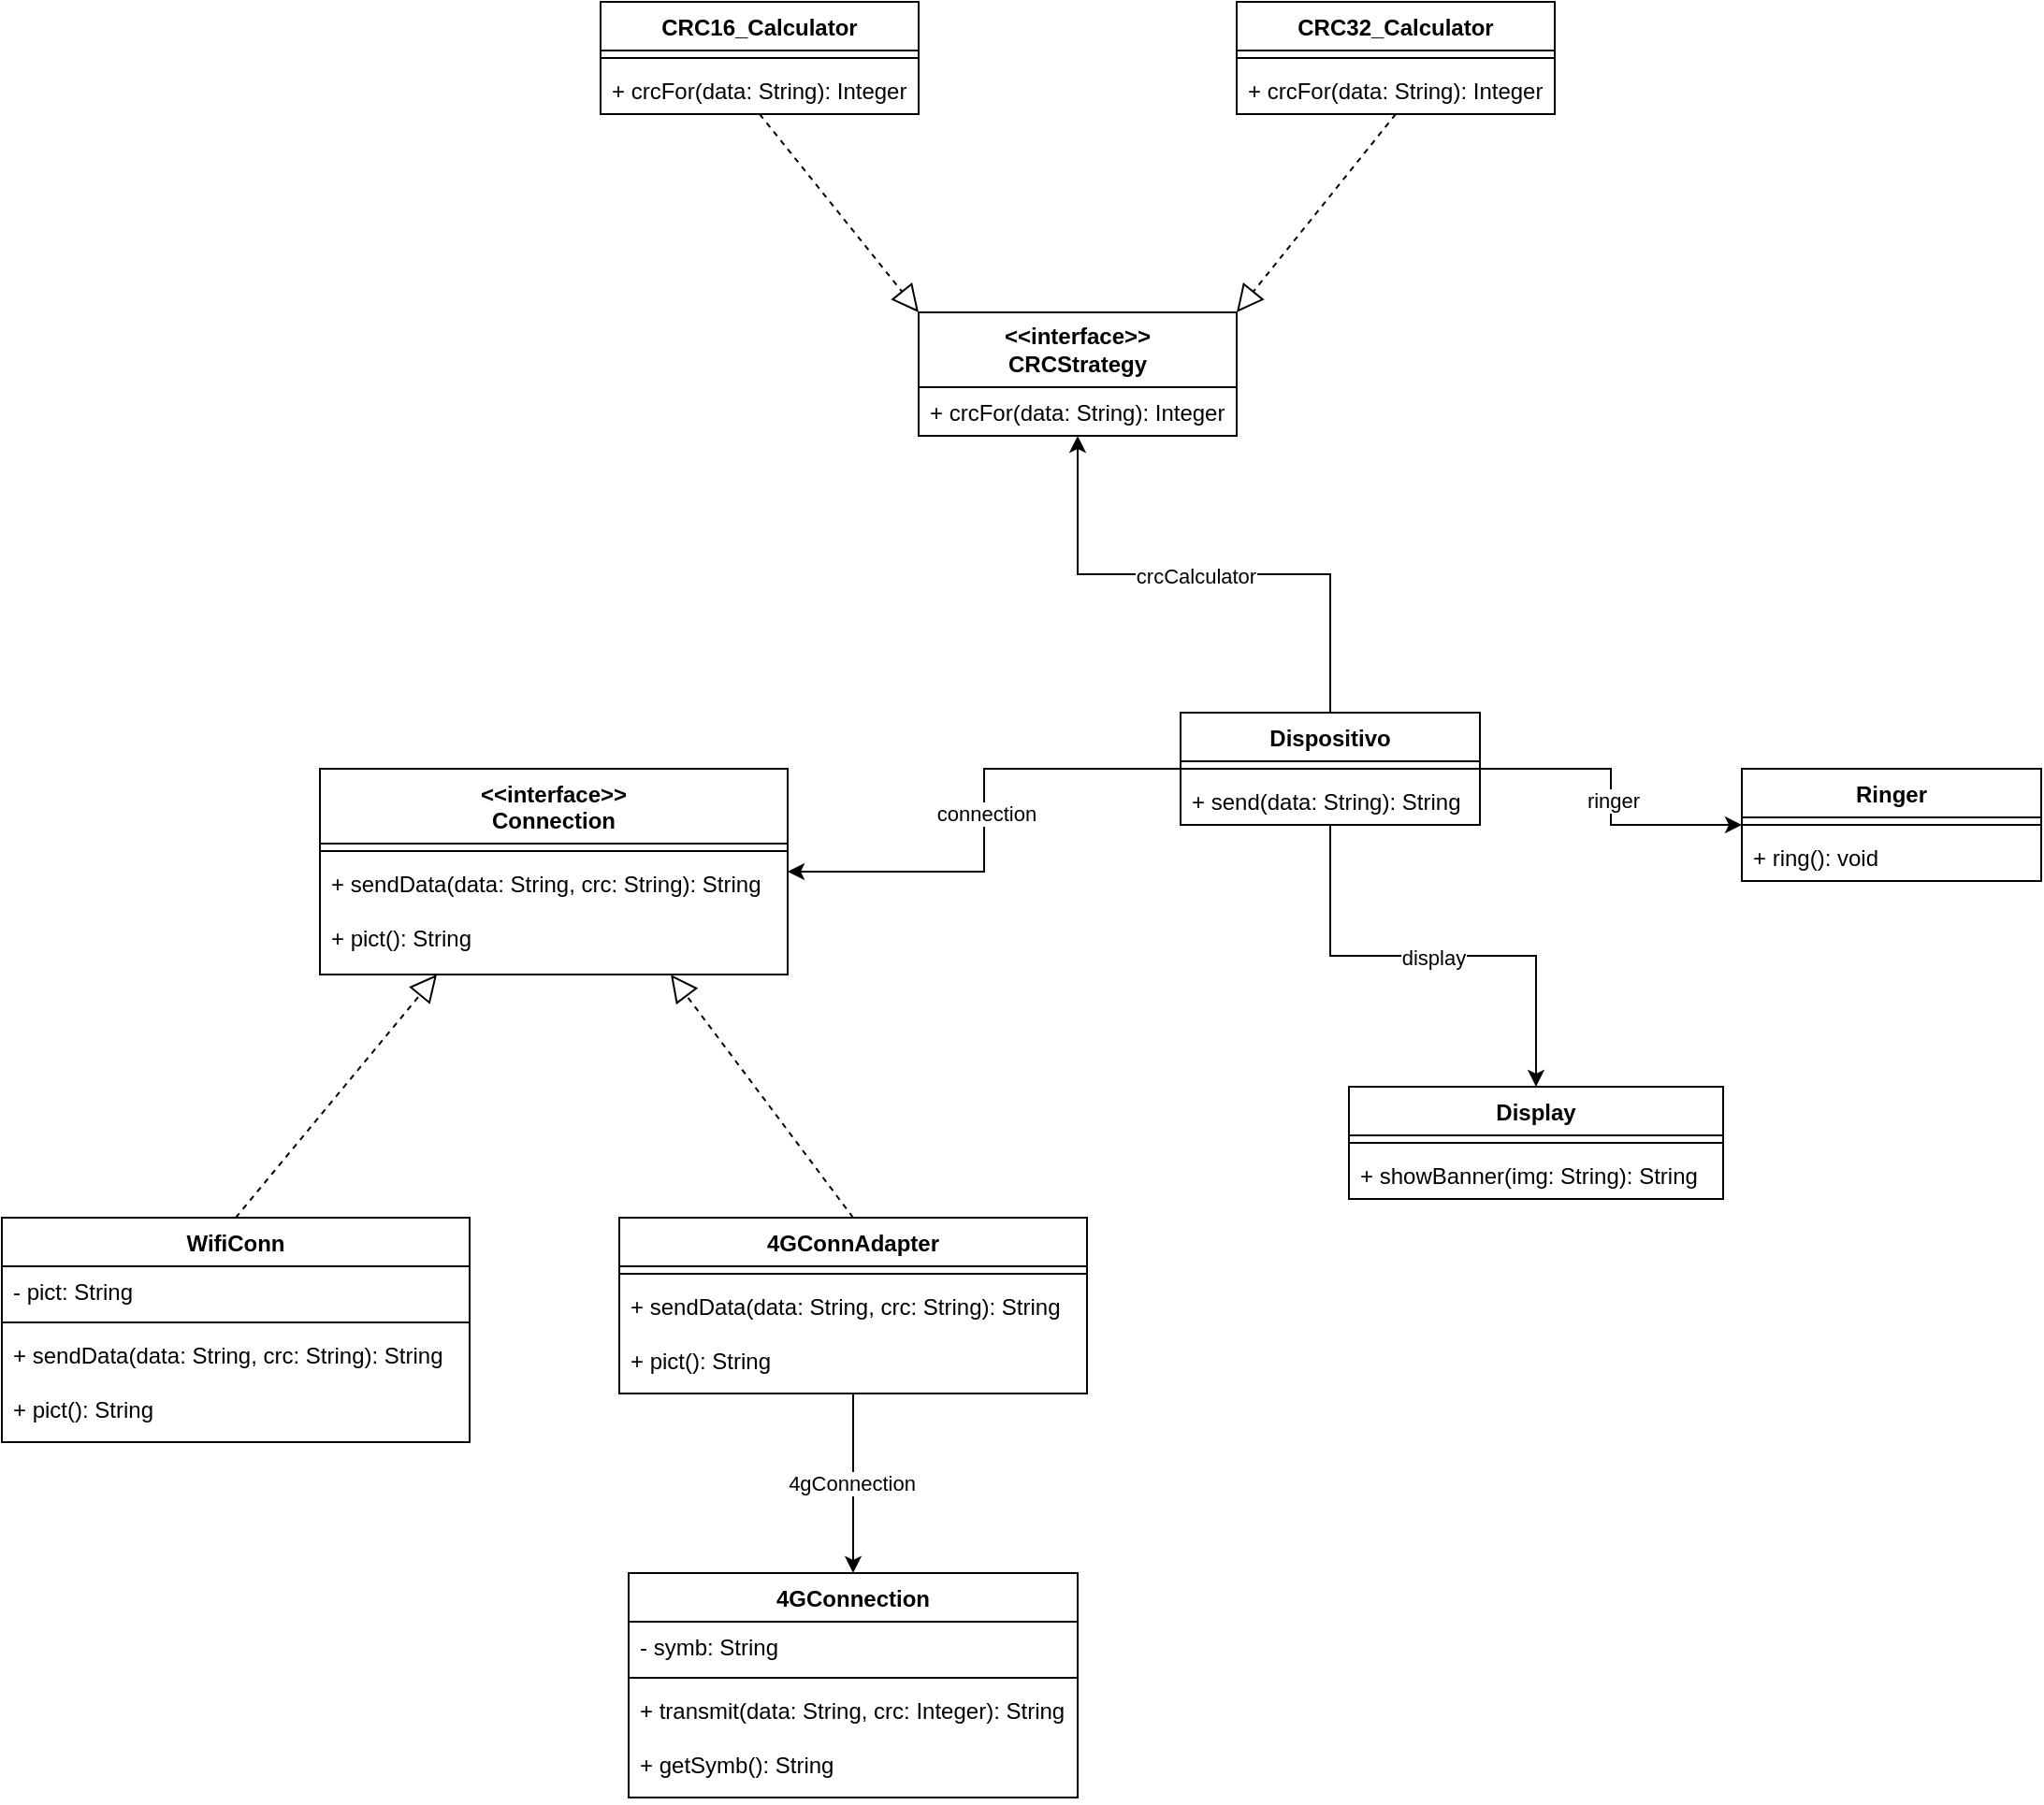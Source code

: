 <mxfile version="24.4.4" type="device">
  <diagram name="Page-1" id="wZ0sFtmzN7cwN1FNeUwl">
    <mxGraphModel dx="2284" dy="1838" grid="1" gridSize="10" guides="1" tooltips="1" connect="1" arrows="1" fold="1" page="1" pageScale="1" pageWidth="850" pageHeight="1100" math="0" shadow="0">
      <root>
        <mxCell id="0" />
        <mxCell id="1" parent="0" />
        <mxCell id="_EdNtkpzSbe1rtWv2Qvb-9" style="edgeStyle=orthogonalEdgeStyle;rounded=0;orthogonalLoop=1;jettySize=auto;html=1;exitX=1;exitY=0.5;exitDx=0;exitDy=0;entryX=0;entryY=0.5;entryDx=0;entryDy=0;" edge="1" parent="1" source="_EdNtkpzSbe1rtWv2Qvb-1" target="_EdNtkpzSbe1rtWv2Qvb-5">
          <mxGeometry relative="1" as="geometry" />
        </mxCell>
        <mxCell id="_EdNtkpzSbe1rtWv2Qvb-10" value="ringer" style="edgeLabel;html=1;align=center;verticalAlign=middle;resizable=0;points=[];" vertex="1" connectable="0" parent="_EdNtkpzSbe1rtWv2Qvb-9">
          <mxGeometry x="0.024" y="1" relative="1" as="geometry">
            <mxPoint as="offset" />
          </mxGeometry>
        </mxCell>
        <mxCell id="_EdNtkpzSbe1rtWv2Qvb-19" style="edgeStyle=orthogonalEdgeStyle;rounded=0;orthogonalLoop=1;jettySize=auto;html=1;exitX=0.5;exitY=1;exitDx=0;exitDy=0;entryX=0.5;entryY=0;entryDx=0;entryDy=0;" edge="1" parent="1" source="_EdNtkpzSbe1rtWv2Qvb-1" target="_EdNtkpzSbe1rtWv2Qvb-15">
          <mxGeometry relative="1" as="geometry" />
        </mxCell>
        <mxCell id="_EdNtkpzSbe1rtWv2Qvb-20" value="display" style="edgeLabel;html=1;align=center;verticalAlign=middle;resizable=0;points=[];" vertex="1" connectable="0" parent="_EdNtkpzSbe1rtWv2Qvb-19">
          <mxGeometry y="-1" relative="1" as="geometry">
            <mxPoint as="offset" />
          </mxGeometry>
        </mxCell>
        <mxCell id="_EdNtkpzSbe1rtWv2Qvb-25" style="edgeStyle=orthogonalEdgeStyle;rounded=0;orthogonalLoop=1;jettySize=auto;html=1;exitX=0.5;exitY=0;exitDx=0;exitDy=0;entryX=0.5;entryY=1;entryDx=0;entryDy=0;" edge="1" parent="1" source="_EdNtkpzSbe1rtWv2Qvb-1" target="_EdNtkpzSbe1rtWv2Qvb-49">
          <mxGeometry relative="1" as="geometry">
            <mxPoint x="530" y="250" as="targetPoint" />
          </mxGeometry>
        </mxCell>
        <mxCell id="_EdNtkpzSbe1rtWv2Qvb-26" value="&lt;div&gt;crcCalculator&lt;/div&gt;" style="edgeLabel;html=1;align=center;verticalAlign=middle;resizable=0;points=[];" vertex="1" connectable="0" parent="_EdNtkpzSbe1rtWv2Qvb-25">
          <mxGeometry x="0.033" y="1" relative="1" as="geometry">
            <mxPoint as="offset" />
          </mxGeometry>
        </mxCell>
        <mxCell id="_EdNtkpzSbe1rtWv2Qvb-27" style="edgeStyle=orthogonalEdgeStyle;rounded=0;orthogonalLoop=1;jettySize=auto;html=1;exitX=0;exitY=0.5;exitDx=0;exitDy=0;entryX=1;entryY=0.5;entryDx=0;entryDy=0;" edge="1" parent="1" source="_EdNtkpzSbe1rtWv2Qvb-1" target="_EdNtkpzSbe1rtWv2Qvb-11">
          <mxGeometry relative="1" as="geometry" />
        </mxCell>
        <mxCell id="_EdNtkpzSbe1rtWv2Qvb-28" value="connection" style="edgeLabel;html=1;align=center;verticalAlign=middle;resizable=0;points=[];" vertex="1" connectable="0" parent="_EdNtkpzSbe1rtWv2Qvb-27">
          <mxGeometry x="-0.026" y="1" relative="1" as="geometry">
            <mxPoint as="offset" />
          </mxGeometry>
        </mxCell>
        <mxCell id="_EdNtkpzSbe1rtWv2Qvb-1" value="Dispositivo" style="swimlane;fontStyle=1;align=center;verticalAlign=top;childLayout=stackLayout;horizontal=1;startSize=26;horizontalStack=0;resizeParent=1;resizeParentMax=0;resizeLast=0;collapsible=1;marginBottom=0;whiteSpace=wrap;html=1;" vertex="1" parent="1">
          <mxGeometry x="340" y="330" width="160" height="60" as="geometry" />
        </mxCell>
        <mxCell id="_EdNtkpzSbe1rtWv2Qvb-3" value="" style="line;strokeWidth=1;fillColor=none;align=left;verticalAlign=middle;spacingTop=-1;spacingLeft=3;spacingRight=3;rotatable=0;labelPosition=right;points=[];portConstraint=eastwest;strokeColor=inherit;" vertex="1" parent="_EdNtkpzSbe1rtWv2Qvb-1">
          <mxGeometry y="26" width="160" height="8" as="geometry" />
        </mxCell>
        <mxCell id="_EdNtkpzSbe1rtWv2Qvb-4" value="+ send(data: String): String" style="text;strokeColor=none;fillColor=none;align=left;verticalAlign=top;spacingLeft=4;spacingRight=4;overflow=hidden;rotatable=0;points=[[0,0.5],[1,0.5]];portConstraint=eastwest;whiteSpace=wrap;html=1;" vertex="1" parent="_EdNtkpzSbe1rtWv2Qvb-1">
          <mxGeometry y="34" width="160" height="26" as="geometry" />
        </mxCell>
        <mxCell id="_EdNtkpzSbe1rtWv2Qvb-5" value="Ringer" style="swimlane;fontStyle=1;align=center;verticalAlign=top;childLayout=stackLayout;horizontal=1;startSize=26;horizontalStack=0;resizeParent=1;resizeParentMax=0;resizeLast=0;collapsible=1;marginBottom=0;whiteSpace=wrap;html=1;" vertex="1" parent="1">
          <mxGeometry x="640" y="360" width="160" height="60" as="geometry" />
        </mxCell>
        <mxCell id="_EdNtkpzSbe1rtWv2Qvb-7" value="" style="line;strokeWidth=1;fillColor=none;align=left;verticalAlign=middle;spacingTop=-1;spacingLeft=3;spacingRight=3;rotatable=0;labelPosition=right;points=[];portConstraint=eastwest;strokeColor=inherit;" vertex="1" parent="_EdNtkpzSbe1rtWv2Qvb-5">
          <mxGeometry y="26" width="160" height="8" as="geometry" />
        </mxCell>
        <mxCell id="_EdNtkpzSbe1rtWv2Qvb-8" value="+ ring(): void" style="text;strokeColor=none;fillColor=none;align=left;verticalAlign=top;spacingLeft=4;spacingRight=4;overflow=hidden;rotatable=0;points=[[0,0.5],[1,0.5]];portConstraint=eastwest;whiteSpace=wrap;html=1;" vertex="1" parent="_EdNtkpzSbe1rtWv2Qvb-5">
          <mxGeometry y="34" width="160" height="26" as="geometry" />
        </mxCell>
        <mxCell id="_EdNtkpzSbe1rtWv2Qvb-11" value="&lt;div&gt;&amp;lt;&amp;lt;interface&amp;gt;&amp;gt;&lt;/div&gt;&lt;div&gt;Connection&lt;br&gt;&lt;/div&gt;" style="swimlane;fontStyle=1;align=center;verticalAlign=top;childLayout=stackLayout;horizontal=1;startSize=40;horizontalStack=0;resizeParent=1;resizeParentMax=0;resizeLast=0;collapsible=1;marginBottom=0;whiteSpace=wrap;html=1;" vertex="1" parent="1">
          <mxGeometry x="-120" y="360" width="250" height="110" as="geometry" />
        </mxCell>
        <mxCell id="_EdNtkpzSbe1rtWv2Qvb-13" value="" style="line;strokeWidth=1;fillColor=none;align=left;verticalAlign=middle;spacingTop=-1;spacingLeft=3;spacingRight=3;rotatable=0;labelPosition=right;points=[];portConstraint=eastwest;strokeColor=inherit;" vertex="1" parent="_EdNtkpzSbe1rtWv2Qvb-11">
          <mxGeometry y="40" width="250" height="8" as="geometry" />
        </mxCell>
        <mxCell id="_EdNtkpzSbe1rtWv2Qvb-14" value="&lt;div&gt;+ sendData(data: String, crc: String): String&lt;/div&gt;&lt;div&gt;&lt;br&gt;&lt;/div&gt;&lt;div&gt;+ pict(): String&lt;br&gt; &lt;/div&gt;" style="text;strokeColor=none;fillColor=none;align=left;verticalAlign=top;spacingLeft=4;spacingRight=4;overflow=hidden;rotatable=0;points=[[0,0.5],[1,0.5]];portConstraint=eastwest;whiteSpace=wrap;html=1;" vertex="1" parent="_EdNtkpzSbe1rtWv2Qvb-11">
          <mxGeometry y="48" width="250" height="62" as="geometry" />
        </mxCell>
        <mxCell id="_EdNtkpzSbe1rtWv2Qvb-15" value="Display" style="swimlane;fontStyle=1;align=center;verticalAlign=top;childLayout=stackLayout;horizontal=1;startSize=26;horizontalStack=0;resizeParent=1;resizeParentMax=0;resizeLast=0;collapsible=1;marginBottom=0;whiteSpace=wrap;html=1;" vertex="1" parent="1">
          <mxGeometry x="430" y="530" width="200" height="60" as="geometry" />
        </mxCell>
        <mxCell id="_EdNtkpzSbe1rtWv2Qvb-17" value="" style="line;strokeWidth=1;fillColor=none;align=left;verticalAlign=middle;spacingTop=-1;spacingLeft=3;spacingRight=3;rotatable=0;labelPosition=right;points=[];portConstraint=eastwest;strokeColor=inherit;" vertex="1" parent="_EdNtkpzSbe1rtWv2Qvb-15">
          <mxGeometry y="26" width="200" height="8" as="geometry" />
        </mxCell>
        <mxCell id="_EdNtkpzSbe1rtWv2Qvb-18" value="+ showBanner(img: String): String" style="text;strokeColor=none;fillColor=none;align=left;verticalAlign=top;spacingLeft=4;spacingRight=4;overflow=hidden;rotatable=0;points=[[0,0.5],[1,0.5]];portConstraint=eastwest;whiteSpace=wrap;html=1;" vertex="1" parent="_EdNtkpzSbe1rtWv2Qvb-15">
          <mxGeometry y="34" width="200" height="26" as="geometry" />
        </mxCell>
        <mxCell id="_EdNtkpzSbe1rtWv2Qvb-21" value="CRC16_Calculator" style="swimlane;fontStyle=1;align=center;verticalAlign=top;childLayout=stackLayout;horizontal=1;startSize=26;horizontalStack=0;resizeParent=1;resizeParentMax=0;resizeLast=0;collapsible=1;marginBottom=0;whiteSpace=wrap;html=1;" vertex="1" parent="1">
          <mxGeometry x="30" y="-50" width="170" height="60" as="geometry" />
        </mxCell>
        <mxCell id="_EdNtkpzSbe1rtWv2Qvb-23" value="" style="line;strokeWidth=1;fillColor=none;align=left;verticalAlign=middle;spacingTop=-1;spacingLeft=3;spacingRight=3;rotatable=0;labelPosition=right;points=[];portConstraint=eastwest;strokeColor=inherit;" vertex="1" parent="_EdNtkpzSbe1rtWv2Qvb-21">
          <mxGeometry y="26" width="170" height="8" as="geometry" />
        </mxCell>
        <mxCell id="_EdNtkpzSbe1rtWv2Qvb-24" value="+ crcFor(data: String): Integer" style="text;strokeColor=none;fillColor=none;align=left;verticalAlign=top;spacingLeft=4;spacingRight=4;overflow=hidden;rotatable=0;points=[[0,0.5],[1,0.5]];portConstraint=eastwest;whiteSpace=wrap;html=1;" vertex="1" parent="_EdNtkpzSbe1rtWv2Qvb-21">
          <mxGeometry y="34" width="170" height="26" as="geometry" />
        </mxCell>
        <mxCell id="_EdNtkpzSbe1rtWv2Qvb-29" value="WifiConn" style="swimlane;fontStyle=1;align=center;verticalAlign=top;childLayout=stackLayout;horizontal=1;startSize=26;horizontalStack=0;resizeParent=1;resizeParentMax=0;resizeLast=0;collapsible=1;marginBottom=0;whiteSpace=wrap;html=1;" vertex="1" parent="1">
          <mxGeometry x="-290" y="600" width="250" height="120" as="geometry" />
        </mxCell>
        <mxCell id="_EdNtkpzSbe1rtWv2Qvb-30" value="- pict: String" style="text;strokeColor=none;fillColor=none;align=left;verticalAlign=top;spacingLeft=4;spacingRight=4;overflow=hidden;rotatable=0;points=[[0,0.5],[1,0.5]];portConstraint=eastwest;whiteSpace=wrap;html=1;" vertex="1" parent="_EdNtkpzSbe1rtWv2Qvb-29">
          <mxGeometry y="26" width="250" height="26" as="geometry" />
        </mxCell>
        <mxCell id="_EdNtkpzSbe1rtWv2Qvb-31" value="" style="line;strokeWidth=1;fillColor=none;align=left;verticalAlign=middle;spacingTop=-1;spacingLeft=3;spacingRight=3;rotatable=0;labelPosition=right;points=[];portConstraint=eastwest;strokeColor=inherit;" vertex="1" parent="_EdNtkpzSbe1rtWv2Qvb-29">
          <mxGeometry y="52" width="250" height="8" as="geometry" />
        </mxCell>
        <mxCell id="_EdNtkpzSbe1rtWv2Qvb-32" value="&lt;div&gt;+ sendData(data: String, crc: String): String&lt;/div&gt;&lt;div&gt;&lt;br&gt;&lt;/div&gt;&lt;div&gt;+ pict(): String&lt;/div&gt;" style="text;strokeColor=none;fillColor=none;align=left;verticalAlign=top;spacingLeft=4;spacingRight=4;overflow=hidden;rotatable=0;points=[[0,0.5],[1,0.5]];portConstraint=eastwest;whiteSpace=wrap;html=1;" vertex="1" parent="_EdNtkpzSbe1rtWv2Qvb-29">
          <mxGeometry y="60" width="250" height="60" as="geometry" />
        </mxCell>
        <mxCell id="_EdNtkpzSbe1rtWv2Qvb-33" value="" style="endArrow=block;dashed=1;endFill=0;endSize=12;html=1;rounded=0;exitX=0.5;exitY=0;exitDx=0;exitDy=0;entryX=0.25;entryY=1;entryDx=0;entryDy=0;" edge="1" parent="1" source="_EdNtkpzSbe1rtWv2Qvb-29" target="_EdNtkpzSbe1rtWv2Qvb-11">
          <mxGeometry width="160" relative="1" as="geometry">
            <mxPoint x="140" y="549" as="sourcePoint" />
            <mxPoint x="-30" y="570" as="targetPoint" />
          </mxGeometry>
        </mxCell>
        <mxCell id="_EdNtkpzSbe1rtWv2Qvb-43" style="edgeStyle=orthogonalEdgeStyle;rounded=0;orthogonalLoop=1;jettySize=auto;html=1;exitX=0.5;exitY=1;exitDx=0;exitDy=0;entryX=0.5;entryY=0;entryDx=0;entryDy=0;" edge="1" parent="1" source="_EdNtkpzSbe1rtWv2Qvb-34" target="_EdNtkpzSbe1rtWv2Qvb-39">
          <mxGeometry relative="1" as="geometry" />
        </mxCell>
        <mxCell id="_EdNtkpzSbe1rtWv2Qvb-44" value="4gConnection" style="edgeLabel;html=1;align=center;verticalAlign=middle;resizable=0;points=[];" vertex="1" connectable="0" parent="_EdNtkpzSbe1rtWv2Qvb-43">
          <mxGeometry y="-1" relative="1" as="geometry">
            <mxPoint as="offset" />
          </mxGeometry>
        </mxCell>
        <mxCell id="_EdNtkpzSbe1rtWv2Qvb-34" value="4GConnAdapter" style="swimlane;fontStyle=1;align=center;verticalAlign=top;childLayout=stackLayout;horizontal=1;startSize=26;horizontalStack=0;resizeParent=1;resizeParentMax=0;resizeLast=0;collapsible=1;marginBottom=0;whiteSpace=wrap;html=1;" vertex="1" parent="1">
          <mxGeometry x="40" y="600" width="250" height="94" as="geometry" />
        </mxCell>
        <mxCell id="_EdNtkpzSbe1rtWv2Qvb-36" value="" style="line;strokeWidth=1;fillColor=none;align=left;verticalAlign=middle;spacingTop=-1;spacingLeft=3;spacingRight=3;rotatable=0;labelPosition=right;points=[];portConstraint=eastwest;strokeColor=inherit;" vertex="1" parent="_EdNtkpzSbe1rtWv2Qvb-34">
          <mxGeometry y="26" width="250" height="8" as="geometry" />
        </mxCell>
        <mxCell id="_EdNtkpzSbe1rtWv2Qvb-37" value="&lt;div&gt;+ sendData(data: String, crc: String): String&lt;/div&gt;&lt;div&gt;&lt;br&gt;&lt;/div&gt;&lt;div&gt;+ pict(): String&lt;br&gt; &lt;/div&gt;" style="text;strokeColor=none;fillColor=none;align=left;verticalAlign=top;spacingLeft=4;spacingRight=4;overflow=hidden;rotatable=0;points=[[0,0.5],[1,0.5]];portConstraint=eastwest;whiteSpace=wrap;html=1;" vertex="1" parent="_EdNtkpzSbe1rtWv2Qvb-34">
          <mxGeometry y="34" width="250" height="60" as="geometry" />
        </mxCell>
        <mxCell id="_EdNtkpzSbe1rtWv2Qvb-38" value="" style="endArrow=block;dashed=1;endFill=0;endSize=12;html=1;rounded=0;exitX=0.5;exitY=0;exitDx=0;exitDy=0;entryX=0.75;entryY=1;entryDx=0;entryDy=0;" edge="1" parent="1" source="_EdNtkpzSbe1rtWv2Qvb-34" target="_EdNtkpzSbe1rtWv2Qvb-11">
          <mxGeometry width="160" relative="1" as="geometry">
            <mxPoint x="180" y="520" as="sourcePoint" />
            <mxPoint x="340" y="520" as="targetPoint" />
          </mxGeometry>
        </mxCell>
        <mxCell id="_EdNtkpzSbe1rtWv2Qvb-39" value="4GConnection" style="swimlane;fontStyle=1;align=center;verticalAlign=top;childLayout=stackLayout;horizontal=1;startSize=26;horizontalStack=0;resizeParent=1;resizeParentMax=0;resizeLast=0;collapsible=1;marginBottom=0;whiteSpace=wrap;html=1;" vertex="1" parent="1">
          <mxGeometry x="45" y="790" width="240" height="120" as="geometry" />
        </mxCell>
        <mxCell id="_EdNtkpzSbe1rtWv2Qvb-40" value="- symb: String" style="text;strokeColor=none;fillColor=none;align=left;verticalAlign=top;spacingLeft=4;spacingRight=4;overflow=hidden;rotatable=0;points=[[0,0.5],[1,0.5]];portConstraint=eastwest;whiteSpace=wrap;html=1;" vertex="1" parent="_EdNtkpzSbe1rtWv2Qvb-39">
          <mxGeometry y="26" width="240" height="26" as="geometry" />
        </mxCell>
        <mxCell id="_EdNtkpzSbe1rtWv2Qvb-41" value="" style="line;strokeWidth=1;fillColor=none;align=left;verticalAlign=middle;spacingTop=-1;spacingLeft=3;spacingRight=3;rotatable=0;labelPosition=right;points=[];portConstraint=eastwest;strokeColor=inherit;" vertex="1" parent="_EdNtkpzSbe1rtWv2Qvb-39">
          <mxGeometry y="52" width="240" height="8" as="geometry" />
        </mxCell>
        <mxCell id="_EdNtkpzSbe1rtWv2Qvb-42" value="&lt;div&gt;+ transmit(data: String, crc: Integer): String&lt;/div&gt;&lt;div&gt;&lt;br&gt;&lt;/div&gt;&lt;div&gt;+ getSymb(): String&lt;br&gt;&lt;/div&gt;" style="text;strokeColor=none;fillColor=none;align=left;verticalAlign=top;spacingLeft=4;spacingRight=4;overflow=hidden;rotatable=0;points=[[0,0.5],[1,0.5]];portConstraint=eastwest;whiteSpace=wrap;html=1;" vertex="1" parent="_EdNtkpzSbe1rtWv2Qvb-39">
          <mxGeometry y="60" width="240" height="60" as="geometry" />
        </mxCell>
        <mxCell id="_EdNtkpzSbe1rtWv2Qvb-49" value="&lt;div&gt;&lt;b&gt;&amp;lt;&amp;lt;interface&amp;gt;&amp;gt;&lt;/b&gt;&lt;/div&gt;&lt;div&gt;&lt;b&gt;CRCStrategy&lt;br&gt;&lt;/b&gt;&lt;/div&gt;" style="swimlane;fontStyle=0;childLayout=stackLayout;horizontal=1;startSize=40;fillColor=none;horizontalStack=0;resizeParent=1;resizeParentMax=0;resizeLast=0;collapsible=1;marginBottom=0;whiteSpace=wrap;html=1;" vertex="1" parent="1">
          <mxGeometry x="200" y="116" width="170" height="66" as="geometry" />
        </mxCell>
        <mxCell id="_EdNtkpzSbe1rtWv2Qvb-51" value="+ crcFor(data: String): Integer" style="text;strokeColor=none;fillColor=none;align=left;verticalAlign=top;spacingLeft=4;spacingRight=4;overflow=hidden;rotatable=0;points=[[0,0.5],[1,0.5]];portConstraint=eastwest;whiteSpace=wrap;html=1;" vertex="1" parent="_EdNtkpzSbe1rtWv2Qvb-49">
          <mxGeometry y="40" width="170" height="26" as="geometry" />
        </mxCell>
        <mxCell id="_EdNtkpzSbe1rtWv2Qvb-53" value="CRC32_Calculator" style="swimlane;fontStyle=1;align=center;verticalAlign=top;childLayout=stackLayout;horizontal=1;startSize=26;horizontalStack=0;resizeParent=1;resizeParentMax=0;resizeLast=0;collapsible=1;marginBottom=0;whiteSpace=wrap;html=1;" vertex="1" parent="1">
          <mxGeometry x="370" y="-50" width="170" height="60" as="geometry" />
        </mxCell>
        <mxCell id="_EdNtkpzSbe1rtWv2Qvb-54" value="" style="line;strokeWidth=1;fillColor=none;align=left;verticalAlign=middle;spacingTop=-1;spacingLeft=3;spacingRight=3;rotatable=0;labelPosition=right;points=[];portConstraint=eastwest;strokeColor=inherit;" vertex="1" parent="_EdNtkpzSbe1rtWv2Qvb-53">
          <mxGeometry y="26" width="170" height="8" as="geometry" />
        </mxCell>
        <mxCell id="_EdNtkpzSbe1rtWv2Qvb-55" value="+ crcFor(data: String): Integer" style="text;strokeColor=none;fillColor=none;align=left;verticalAlign=top;spacingLeft=4;spacingRight=4;overflow=hidden;rotatable=0;points=[[0,0.5],[1,0.5]];portConstraint=eastwest;whiteSpace=wrap;html=1;" vertex="1" parent="_EdNtkpzSbe1rtWv2Qvb-53">
          <mxGeometry y="34" width="170" height="26" as="geometry" />
        </mxCell>
        <mxCell id="_EdNtkpzSbe1rtWv2Qvb-56" value="" style="endArrow=block;dashed=1;endFill=0;endSize=12;html=1;rounded=0;exitX=0.5;exitY=1;exitDx=0;exitDy=0;entryX=0;entryY=0;entryDx=0;entryDy=0;" edge="1" parent="1" source="_EdNtkpzSbe1rtWv2Qvb-21" target="_EdNtkpzSbe1rtWv2Qvb-49">
          <mxGeometry width="160" relative="1" as="geometry">
            <mxPoint x="260" y="60" as="sourcePoint" />
            <mxPoint x="420" y="60" as="targetPoint" />
          </mxGeometry>
        </mxCell>
        <mxCell id="_EdNtkpzSbe1rtWv2Qvb-57" value="" style="endArrow=block;dashed=1;endFill=0;endSize=12;html=1;rounded=0;exitX=0.5;exitY=1;exitDx=0;exitDy=0;entryX=1;entryY=0;entryDx=0;entryDy=0;" edge="1" parent="1" source="_EdNtkpzSbe1rtWv2Qvb-53" target="_EdNtkpzSbe1rtWv2Qvb-49">
          <mxGeometry width="160" relative="1" as="geometry">
            <mxPoint x="480" y="148.5" as="sourcePoint" />
            <mxPoint x="640" y="148.5" as="targetPoint" />
          </mxGeometry>
        </mxCell>
      </root>
    </mxGraphModel>
  </diagram>
</mxfile>
